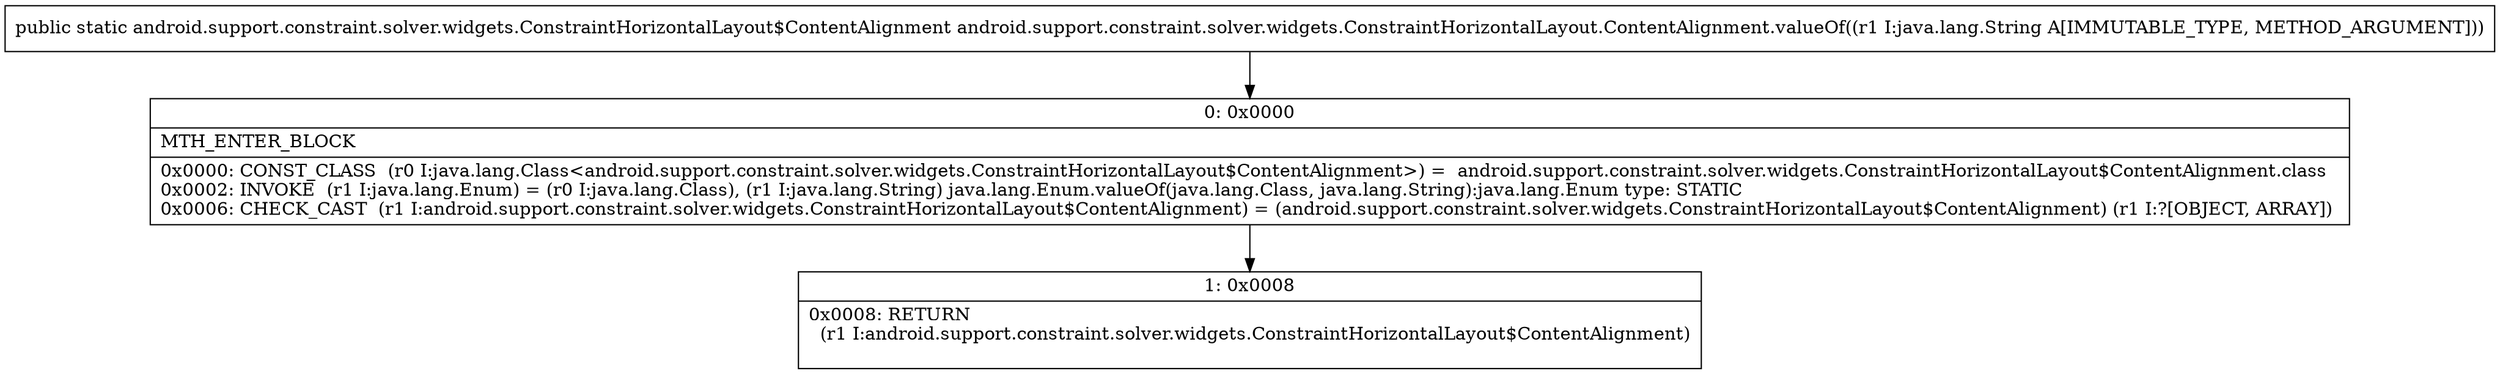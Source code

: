 digraph "CFG forandroid.support.constraint.solver.widgets.ConstraintHorizontalLayout.ContentAlignment.valueOf(Ljava\/lang\/String;)Landroid\/support\/constraint\/solver\/widgets\/ConstraintHorizontalLayout$ContentAlignment;" {
Node_0 [shape=record,label="{0\:\ 0x0000|MTH_ENTER_BLOCK\l|0x0000: CONST_CLASS  (r0 I:java.lang.Class\<android.support.constraint.solver.widgets.ConstraintHorizontalLayout$ContentAlignment\>) =  android.support.constraint.solver.widgets.ConstraintHorizontalLayout$ContentAlignment.class \l0x0002: INVOKE  (r1 I:java.lang.Enum) = (r0 I:java.lang.Class), (r1 I:java.lang.String) java.lang.Enum.valueOf(java.lang.Class, java.lang.String):java.lang.Enum type: STATIC \l0x0006: CHECK_CAST  (r1 I:android.support.constraint.solver.widgets.ConstraintHorizontalLayout$ContentAlignment) = (android.support.constraint.solver.widgets.ConstraintHorizontalLayout$ContentAlignment) (r1 I:?[OBJECT, ARRAY]) \l}"];
Node_1 [shape=record,label="{1\:\ 0x0008|0x0008: RETURN  \l  (r1 I:android.support.constraint.solver.widgets.ConstraintHorizontalLayout$ContentAlignment)\l \l}"];
MethodNode[shape=record,label="{public static android.support.constraint.solver.widgets.ConstraintHorizontalLayout$ContentAlignment android.support.constraint.solver.widgets.ConstraintHorizontalLayout.ContentAlignment.valueOf((r1 I:java.lang.String A[IMMUTABLE_TYPE, METHOD_ARGUMENT])) }"];
MethodNode -> Node_0;
Node_0 -> Node_1;
}

